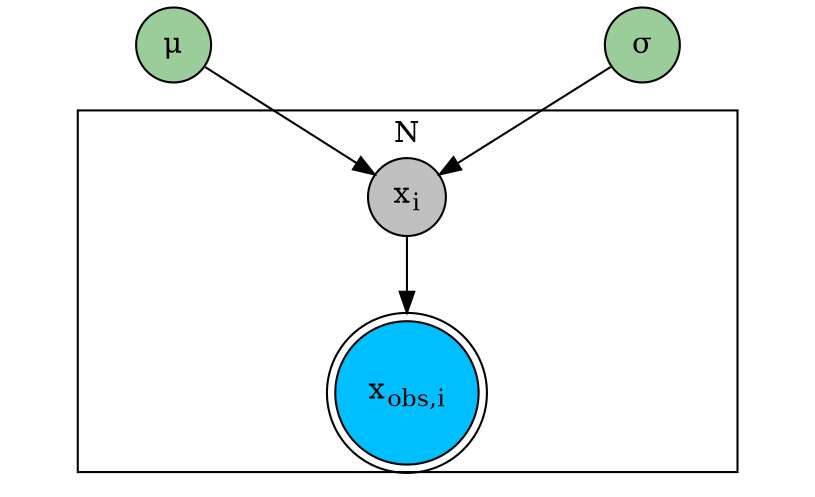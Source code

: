 digraph BGMexample2 {

    margin=0;
    ratio=0.6; 
    compound=true; 
    node[style=filled,shape=circle,color=black, fillcolor=gray,fixedsize=false];
    rankdir =TB;
    
    subgraph cluster0 {
      label=N;
      
      # Parameters
      x[label=<x<sub>i</sub>>];

      # Observations
      x_rec[label=<x<sub>obs,i</sub>>,shape=doublecircle,fillcolor=deepskyblue1];
    }

    # Hyperparameters
    mu[label="&mu;",fillcolor=darkseagreen3];
    sigma[label="&sigma;",fillcolor=darkseagreen3];

    # Links 
    mu -> x;
    sigma -> x;
    x -> x_rec;
}
